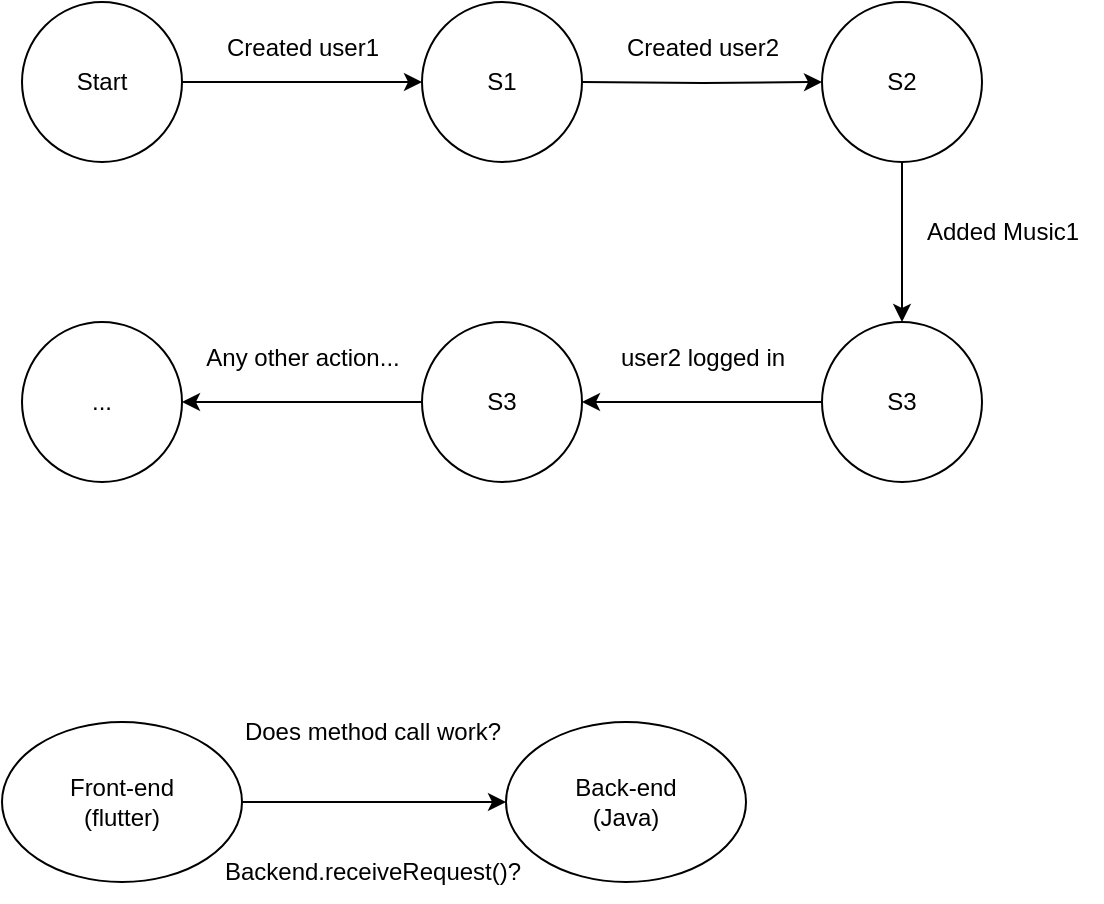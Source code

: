 <mxfile version="27.0.6">
  <diagram name="Page-1" id="YhZmTB8D2AJgFiOfn9OW">
    <mxGraphModel dx="865" dy="466" grid="1" gridSize="10" guides="1" tooltips="1" connect="1" arrows="1" fold="1" page="1" pageScale="1" pageWidth="850" pageHeight="1100" math="0" shadow="0">
      <root>
        <mxCell id="0" />
        <mxCell id="1" parent="0" />
        <mxCell id="ibe251x8pU3LB1l8r29n-1" value="" style="edgeStyle=orthogonalEdgeStyle;rounded=0;orthogonalLoop=1;jettySize=auto;html=1;" parent="1" source="ibe251x8pU3LB1l8r29n-2" target="ibe251x8pU3LB1l8r29n-3" edge="1">
          <mxGeometry relative="1" as="geometry" />
        </mxCell>
        <mxCell id="ibe251x8pU3LB1l8r29n-2" value="Front-end&lt;br&gt;(flutter)" style="ellipse;whiteSpace=wrap;html=1;" parent="1" vertex="1">
          <mxGeometry x="110" y="670" width="120" height="80" as="geometry" />
        </mxCell>
        <mxCell id="ibe251x8pU3LB1l8r29n-3" value="Back-end&lt;br&gt;(Java)" style="ellipse;whiteSpace=wrap;html=1;" parent="1" vertex="1">
          <mxGeometry x="362" y="670" width="120" height="80" as="geometry" />
        </mxCell>
        <mxCell id="ibe251x8pU3LB1l8r29n-4" value="Does method call work?" style="text;html=1;align=center;verticalAlign=middle;resizable=0;points=[];autosize=1;strokeColor=none;fillColor=none;" parent="1" vertex="1">
          <mxGeometry x="220" y="660" width="150" height="30" as="geometry" />
        </mxCell>
        <mxCell id="ibe251x8pU3LB1l8r29n-5" value="Backend.receiveRequest()?" style="text;html=1;align=center;verticalAlign=middle;resizable=0;points=[];autosize=1;strokeColor=none;fillColor=none;" parent="1" vertex="1">
          <mxGeometry x="210" y="730" width="170" height="30" as="geometry" />
        </mxCell>
        <mxCell id="wBI8qY5ApIL9d-a7ffJJ-3" value="" style="edgeStyle=orthogonalEdgeStyle;rounded=0;orthogonalLoop=1;jettySize=auto;html=1;" edge="1" parent="1" source="wBI8qY5ApIL9d-a7ffJJ-1" target="wBI8qY5ApIL9d-a7ffJJ-2">
          <mxGeometry relative="1" as="geometry" />
        </mxCell>
        <mxCell id="wBI8qY5ApIL9d-a7ffJJ-1" value="Start" style="ellipse;whiteSpace=wrap;html=1;aspect=fixed;" vertex="1" parent="1">
          <mxGeometry x="120" y="310" width="80" height="80" as="geometry" />
        </mxCell>
        <mxCell id="wBI8qY5ApIL9d-a7ffJJ-2" value="S1" style="ellipse;whiteSpace=wrap;html=1;aspect=fixed;" vertex="1" parent="1">
          <mxGeometry x="320" y="310" width="80" height="80" as="geometry" />
        </mxCell>
        <mxCell id="wBI8qY5ApIL9d-a7ffJJ-4" value="Created user1" style="text;html=1;align=center;verticalAlign=middle;resizable=0;points=[];autosize=1;strokeColor=none;fillColor=none;" vertex="1" parent="1">
          <mxGeometry x="210" y="318" width="100" height="30" as="geometry" />
        </mxCell>
        <mxCell id="wBI8qY5ApIL9d-a7ffJJ-8" value="" style="edgeStyle=orthogonalEdgeStyle;rounded=0;orthogonalLoop=1;jettySize=auto;html=1;" edge="1" parent="1" target="wBI8qY5ApIL9d-a7ffJJ-9">
          <mxGeometry relative="1" as="geometry">
            <mxPoint x="400" y="350" as="sourcePoint" />
          </mxGeometry>
        </mxCell>
        <mxCell id="wBI8qY5ApIL9d-a7ffJJ-12" value="" style="edgeStyle=orthogonalEdgeStyle;rounded=0;orthogonalLoop=1;jettySize=auto;html=1;" edge="1" parent="1" source="wBI8qY5ApIL9d-a7ffJJ-9" target="wBI8qY5ApIL9d-a7ffJJ-11">
          <mxGeometry relative="1" as="geometry" />
        </mxCell>
        <mxCell id="wBI8qY5ApIL9d-a7ffJJ-9" value="S2" style="ellipse;whiteSpace=wrap;html=1;aspect=fixed;" vertex="1" parent="1">
          <mxGeometry x="520" y="310" width="80" height="80" as="geometry" />
        </mxCell>
        <mxCell id="wBI8qY5ApIL9d-a7ffJJ-10" value="Created user2" style="text;html=1;align=center;verticalAlign=middle;resizable=0;points=[];autosize=1;strokeColor=none;fillColor=none;" vertex="1" parent="1">
          <mxGeometry x="410" y="318" width="100" height="30" as="geometry" />
        </mxCell>
        <mxCell id="wBI8qY5ApIL9d-a7ffJJ-15" value="" style="edgeStyle=orthogonalEdgeStyle;rounded=0;orthogonalLoop=1;jettySize=auto;html=1;" edge="1" parent="1" source="wBI8qY5ApIL9d-a7ffJJ-11" target="wBI8qY5ApIL9d-a7ffJJ-14">
          <mxGeometry relative="1" as="geometry" />
        </mxCell>
        <mxCell id="wBI8qY5ApIL9d-a7ffJJ-11" value="S3" style="ellipse;whiteSpace=wrap;html=1;aspect=fixed;" vertex="1" parent="1">
          <mxGeometry x="520" y="470" width="80" height="80" as="geometry" />
        </mxCell>
        <mxCell id="wBI8qY5ApIL9d-a7ffJJ-13" value="Added Music1" style="text;html=1;align=center;verticalAlign=middle;resizable=0;points=[];autosize=1;strokeColor=none;fillColor=none;" vertex="1" parent="1">
          <mxGeometry x="560" y="410" width="100" height="30" as="geometry" />
        </mxCell>
        <mxCell id="wBI8qY5ApIL9d-a7ffJJ-18" value="" style="edgeStyle=orthogonalEdgeStyle;rounded=0;orthogonalLoop=1;jettySize=auto;html=1;" edge="1" parent="1" source="wBI8qY5ApIL9d-a7ffJJ-14" target="wBI8qY5ApIL9d-a7ffJJ-17">
          <mxGeometry relative="1" as="geometry" />
        </mxCell>
        <mxCell id="wBI8qY5ApIL9d-a7ffJJ-14" value="S3" style="ellipse;whiteSpace=wrap;html=1;aspect=fixed;" vertex="1" parent="1">
          <mxGeometry x="320" y="470" width="80" height="80" as="geometry" />
        </mxCell>
        <mxCell id="wBI8qY5ApIL9d-a7ffJJ-16" value="user2 logged in" style="text;html=1;align=center;verticalAlign=middle;resizable=0;points=[];autosize=1;strokeColor=none;fillColor=none;" vertex="1" parent="1">
          <mxGeometry x="405" y="473" width="110" height="30" as="geometry" />
        </mxCell>
        <mxCell id="wBI8qY5ApIL9d-a7ffJJ-17" value="..." style="ellipse;whiteSpace=wrap;html=1;aspect=fixed;" vertex="1" parent="1">
          <mxGeometry x="120" y="470" width="80" height="80" as="geometry" />
        </mxCell>
        <mxCell id="wBI8qY5ApIL9d-a7ffJJ-19" value="Any other action..." style="text;html=1;align=center;verticalAlign=middle;resizable=0;points=[];autosize=1;strokeColor=none;fillColor=none;" vertex="1" parent="1">
          <mxGeometry x="200" y="473" width="120" height="30" as="geometry" />
        </mxCell>
      </root>
    </mxGraphModel>
  </diagram>
</mxfile>
